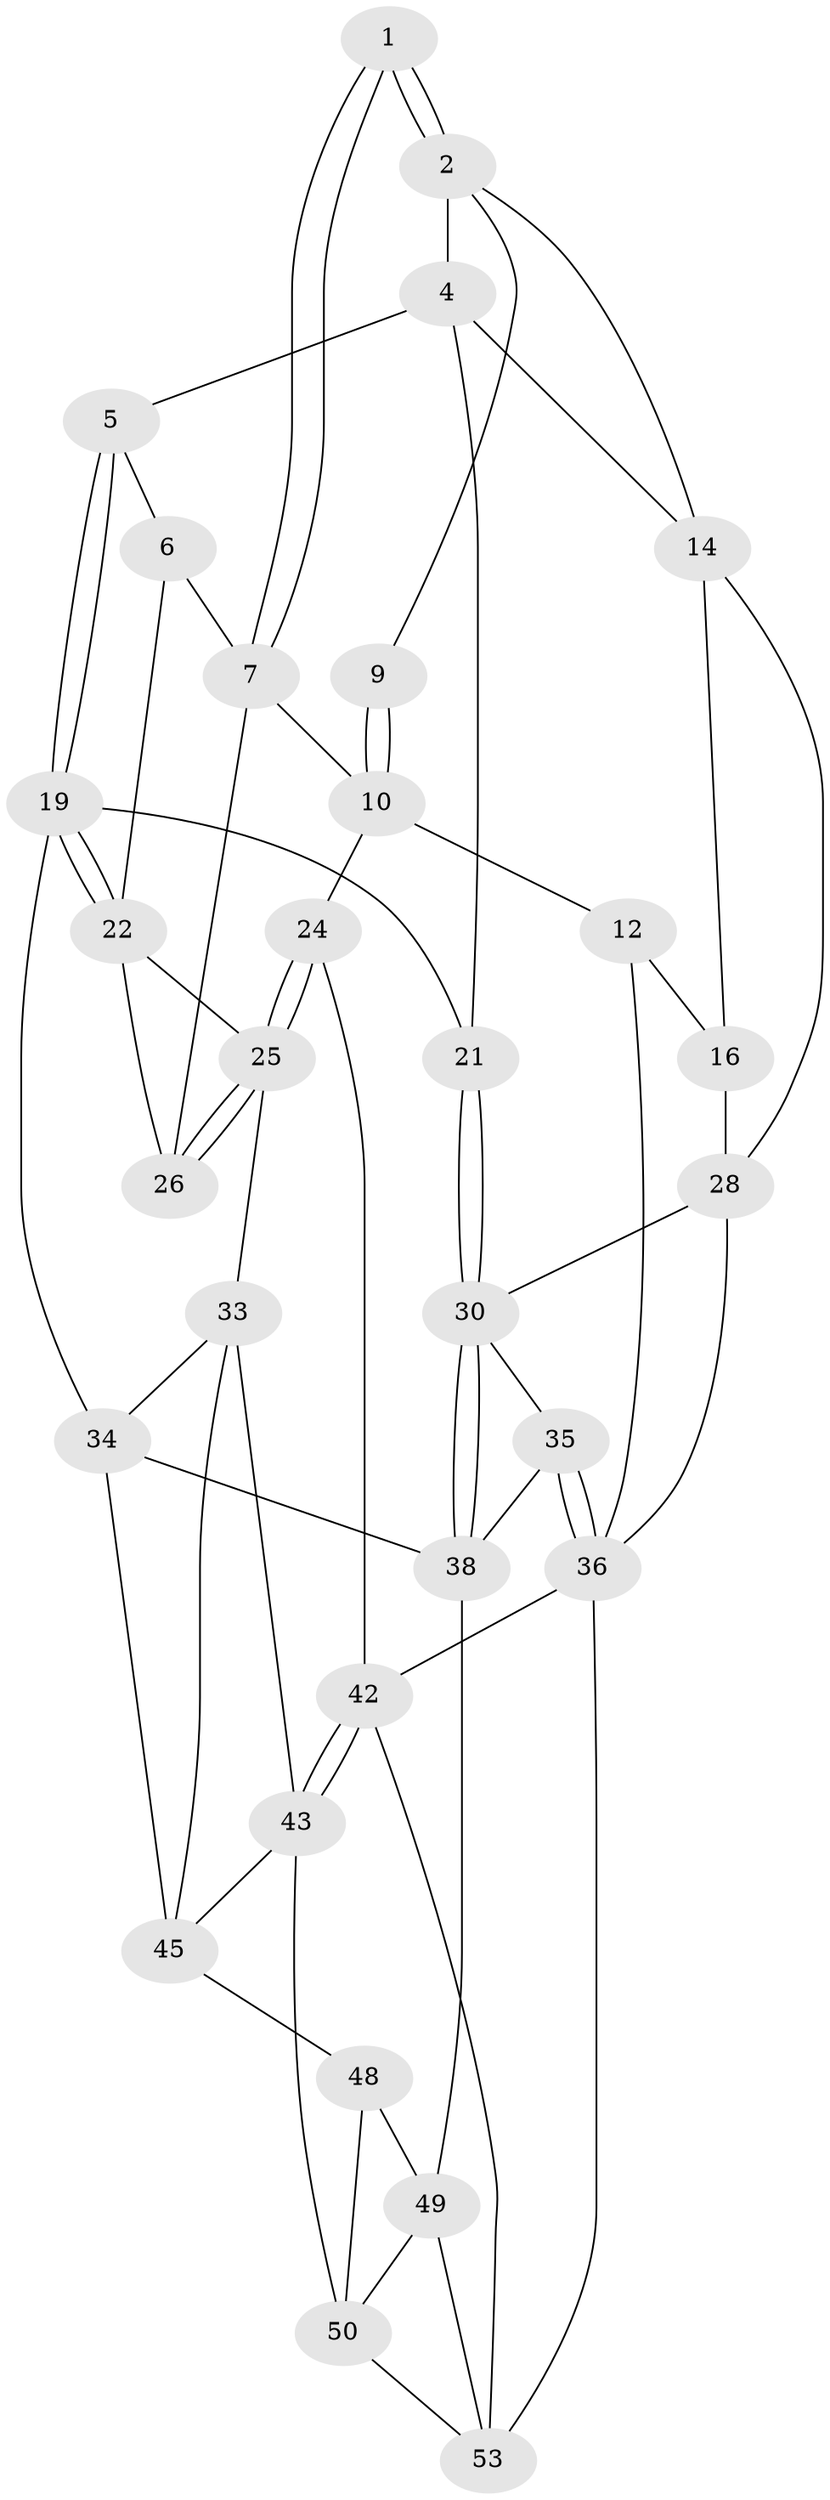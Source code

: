 // Generated by graph-tools (version 1.1) at 2025/24/03/03/25 07:24:36]
// undirected, 31 vertices, 67 edges
graph export_dot {
graph [start="1"]
  node [color=gray90,style=filled];
  1 [pos="+0.5972950816324262+0.09715589620232751"];
  2 [pos="+0.32429522063917365+0",super="+3"];
  4 [pos="+0.3840611239320103+0",super="+18"];
  5 [pos="+0.516953267282547+0.1436166589376243"];
  6 [pos="+0.5537904087264263+0.14839146465580247",super="+8"];
  7 [pos="+0.7116070167309076+0.11896619975149898",super="+17"];
  9 [pos="+0.32397181525528246+0"];
  10 [pos="+1+0",super="+11"];
  12 [pos="+0+0",super="+13"];
  14 [pos="+0.21642081307771172+0.22260342171010705",super="+15"];
  16 [pos="+0.03521663968737062+0.13333345040537575",super="+23"];
  19 [pos="+0.48763220647532307+0.329546479962332",super="+20"];
  21 [pos="+0.4297222117196173+0.3564070249129083"];
  22 [pos="+0.668548842708664+0.23701718529668217",super="+27"];
  24 [pos="+1+0.5504005272391691",super="+41"];
  25 [pos="+0.9633638048809696+0.414495050227229",super="+32"];
  26 [pos="+0.8755595727029326+0.27356683614894756"];
  28 [pos="+0.10842738829107838+0.3412245698181731",super="+29"];
  30 [pos="+0.33464323215029246+0.45601407844743114",super="+31"];
  33 [pos="+0.6639748984804508+0.47932439549059175",super="+44"];
  34 [pos="+0.5290545030784299+0.43808966217017087",super="+37"];
  35 [pos="+0.10214137916953554+0.5512143558352744"];
  36 [pos="+0+0.6484021255798905",super="+39"];
  38 [pos="+0.2815364761789558+0.5981814427779426",super="+40"];
  42 [pos="+1+0.670272977738256",super="+54"];
  43 [pos="+0.8907088455383142+0.6470790745278631",super="+47"];
  45 [pos="+0.6417838209692215+0.57209959918029",super="+46"];
  48 [pos="+0.5257065728285925+0.6857997728401153"];
  49 [pos="+0.2667307863452329+0.6505618327219372",super="+52"];
  50 [pos="+0.5916824116792779+0.7772338155103994",super="+51"];
  53 [pos="+0.13281768649401604+1",super="+55"];
  1 -- 2;
  1 -- 2;
  1 -- 7;
  1 -- 7;
  2 -- 9;
  2 -- 4;
  2 -- 14;
  4 -- 5;
  4 -- 21;
  4 -- 14;
  5 -- 6;
  5 -- 19;
  5 -- 19;
  6 -- 22;
  6 -- 7;
  7 -- 10;
  7 -- 26;
  9 -- 10;
  9 -- 10;
  10 -- 24 [weight=2];
  10 -- 12;
  12 -- 36;
  12 -- 16 [weight=2];
  14 -- 16;
  14 -- 28;
  16 -- 28;
  19 -- 22;
  19 -- 22;
  19 -- 34;
  19 -- 21;
  21 -- 30;
  21 -- 30;
  22 -- 25;
  22 -- 26;
  24 -- 25;
  24 -- 25;
  24 -- 42 [weight=2];
  25 -- 26;
  25 -- 26;
  25 -- 33;
  28 -- 30;
  28 -- 36;
  30 -- 38;
  30 -- 38;
  30 -- 35;
  33 -- 34;
  33 -- 43;
  33 -- 45;
  34 -- 45;
  34 -- 38;
  35 -- 36;
  35 -- 36;
  35 -- 38;
  36 -- 53;
  36 -- 42;
  38 -- 49;
  42 -- 43;
  42 -- 43;
  42 -- 53;
  43 -- 50;
  43 -- 45;
  45 -- 48;
  48 -- 49;
  48 -- 50;
  49 -- 53;
  49 -- 50;
  50 -- 53;
}
